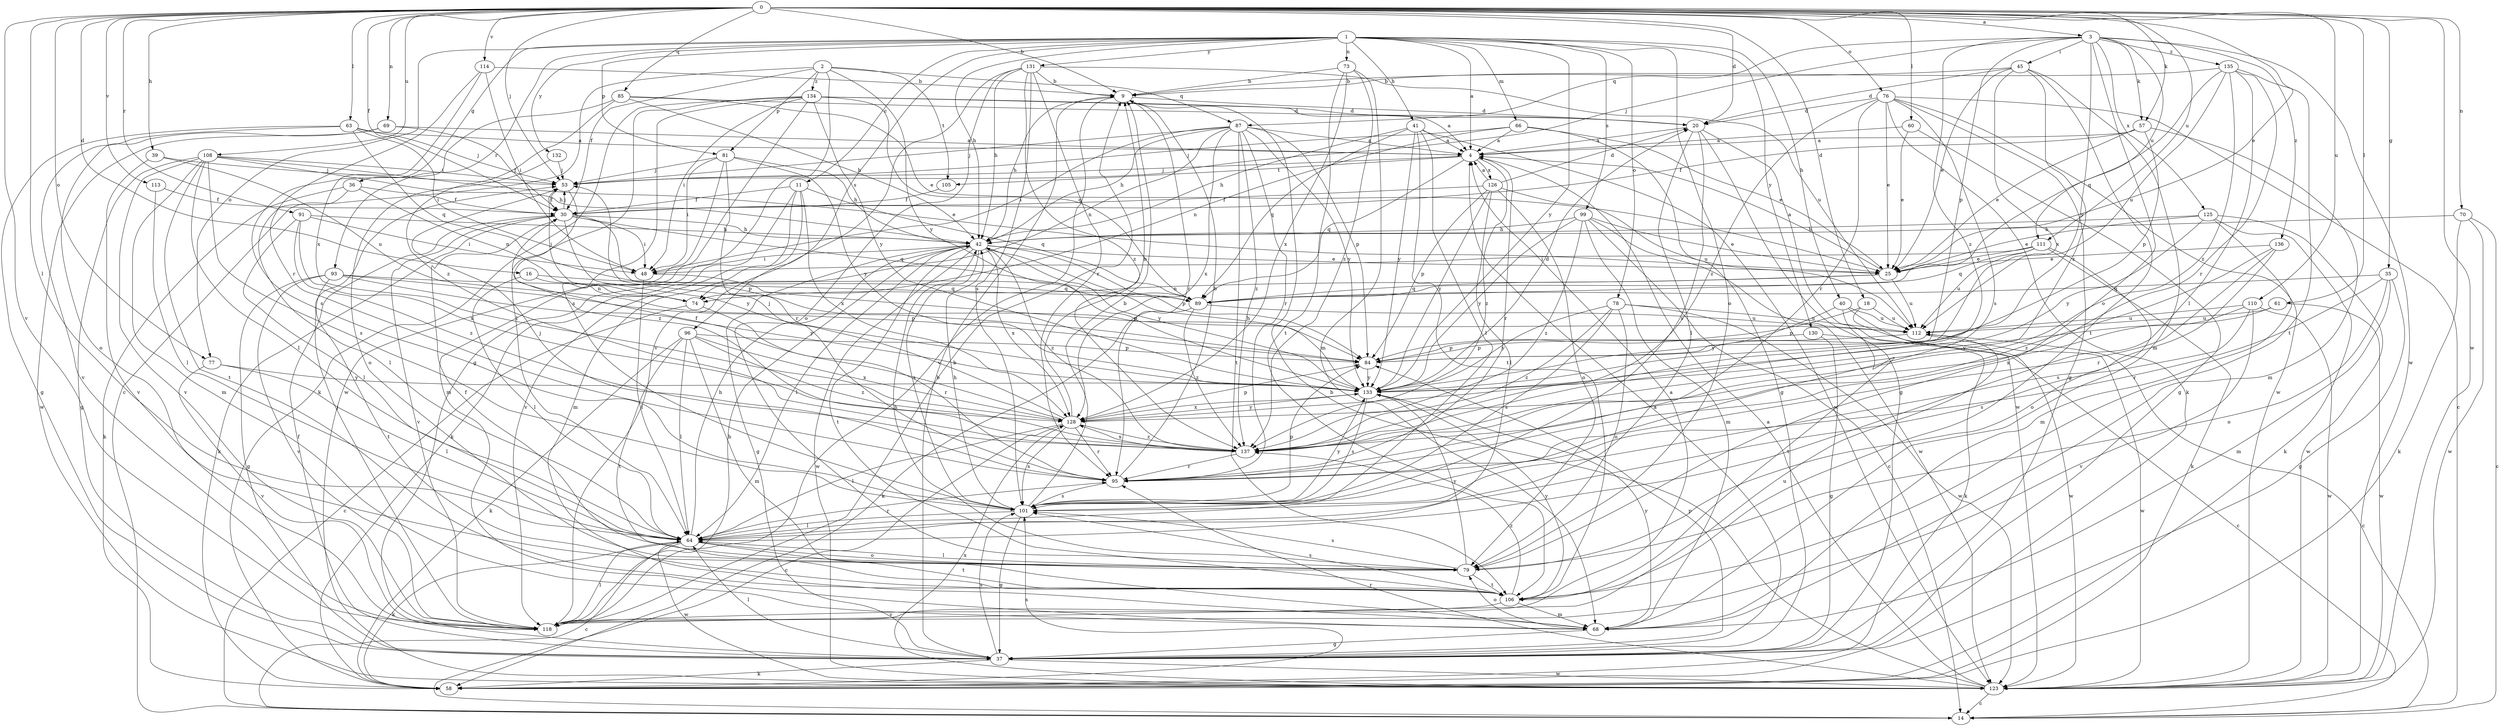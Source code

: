 strict digraph  {
0;
1;
2;
3;
4;
9;
11;
14;
16;
18;
20;
25;
30;
35;
36;
37;
39;
40;
41;
42;
45;
48;
53;
57;
58;
60;
61;
63;
64;
66;
68;
69;
70;
73;
74;
76;
77;
78;
79;
81;
84;
85;
87;
89;
91;
93;
95;
96;
99;
101;
105;
106;
108;
110;
111;
112;
113;
114;
118;
123;
125;
126;
128;
130;
131;
132;
133;
134;
135;
136;
137;
0 -> 3  [label=a];
0 -> 9  [label=b];
0 -> 16  [label=d];
0 -> 18  [label=d];
0 -> 20  [label=d];
0 -> 25  [label=e];
0 -> 30  [label=f];
0 -> 35  [label=g];
0 -> 39  [label=h];
0 -> 53  [label=j];
0 -> 57  [label=k];
0 -> 60  [label=l];
0 -> 61  [label=l];
0 -> 63  [label=l];
0 -> 64  [label=l];
0 -> 69  [label=n];
0 -> 70  [label=n];
0 -> 76  [label=o];
0 -> 77  [label=o];
0 -> 85  [label=q];
0 -> 91  [label=r];
0 -> 108  [label=u];
0 -> 110  [label=u];
0 -> 111  [label=u];
0 -> 113  [label=v];
0 -> 114  [label=v];
0 -> 118  [label=v];
0 -> 123  [label=w];
1 -> 4  [label=a];
1 -> 11  [label=c];
1 -> 36  [label=g];
1 -> 40  [label=h];
1 -> 41  [label=h];
1 -> 42  [label=h];
1 -> 66  [label=m];
1 -> 73  [label=n];
1 -> 77  [label=o];
1 -> 78  [label=o];
1 -> 79  [label=o];
1 -> 81  [label=p];
1 -> 93  [label=r];
1 -> 96  [label=s];
1 -> 99  [label=s];
1 -> 130  [label=y];
1 -> 131  [label=y];
1 -> 132  [label=y];
1 -> 133  [label=y];
2 -> 14  [label=c];
2 -> 30  [label=f];
2 -> 37  [label=g];
2 -> 81  [label=p];
2 -> 87  [label=q];
2 -> 105  [label=t];
2 -> 133  [label=y];
2 -> 134  [label=z];
3 -> 45  [label=i];
3 -> 53  [label=j];
3 -> 57  [label=k];
3 -> 79  [label=o];
3 -> 84  [label=p];
3 -> 87  [label=q];
3 -> 111  [label=u];
3 -> 123  [label=w];
3 -> 125  [label=x];
3 -> 133  [label=y];
3 -> 135  [label=z];
3 -> 136  [label=z];
3 -> 137  [label=z];
4 -> 53  [label=j];
4 -> 89  [label=q];
4 -> 95  [label=r];
4 -> 105  [label=t];
4 -> 126  [label=x];
4 -> 137  [label=z];
9 -> 20  [label=d];
9 -> 42  [label=h];
9 -> 95  [label=r];
9 -> 118  [label=v];
11 -> 30  [label=f];
11 -> 58  [label=k];
11 -> 68  [label=m];
11 -> 89  [label=q];
11 -> 118  [label=v];
11 -> 128  [label=x];
16 -> 64  [label=l];
16 -> 74  [label=n];
16 -> 89  [label=q];
18 -> 58  [label=k];
18 -> 84  [label=p];
18 -> 112  [label=u];
20 -> 4  [label=a];
20 -> 37  [label=g];
20 -> 64  [label=l];
20 -> 101  [label=s];
20 -> 123  [label=w];
25 -> 4  [label=a];
25 -> 74  [label=n];
25 -> 89  [label=q];
25 -> 112  [label=u];
30 -> 42  [label=h];
30 -> 48  [label=i];
30 -> 53  [label=j];
30 -> 58  [label=k];
30 -> 84  [label=p];
30 -> 89  [label=q];
30 -> 118  [label=v];
30 -> 133  [label=y];
35 -> 37  [label=g];
35 -> 68  [label=m];
35 -> 79  [label=o];
35 -> 89  [label=q];
35 -> 95  [label=r];
36 -> 30  [label=f];
36 -> 58  [label=k];
36 -> 64  [label=l];
36 -> 74  [label=n];
37 -> 4  [label=a];
37 -> 9  [label=b];
37 -> 30  [label=f];
37 -> 58  [label=k];
37 -> 64  [label=l];
37 -> 84  [label=p];
37 -> 101  [label=s];
37 -> 123  [label=w];
39 -> 53  [label=j];
39 -> 112  [label=u];
39 -> 118  [label=v];
40 -> 106  [label=t];
40 -> 112  [label=u];
40 -> 123  [label=w];
40 -> 133  [label=y];
41 -> 4  [label=a];
41 -> 42  [label=h];
41 -> 64  [label=l];
41 -> 89  [label=q];
41 -> 106  [label=t];
41 -> 123  [label=w];
41 -> 133  [label=y];
42 -> 25  [label=e];
42 -> 37  [label=g];
42 -> 48  [label=i];
42 -> 64  [label=l];
42 -> 84  [label=p];
42 -> 101  [label=s];
42 -> 106  [label=t];
42 -> 123  [label=w];
42 -> 128  [label=x];
42 -> 133  [label=y];
42 -> 137  [label=z];
45 -> 9  [label=b];
45 -> 20  [label=d];
45 -> 25  [label=e];
45 -> 68  [label=m];
45 -> 106  [label=t];
45 -> 128  [label=x];
45 -> 137  [label=z];
48 -> 64  [label=l];
48 -> 84  [label=p];
53 -> 30  [label=f];
53 -> 137  [label=z];
57 -> 4  [label=a];
57 -> 25  [label=e];
57 -> 30  [label=f];
57 -> 68  [label=m];
57 -> 84  [label=p];
58 -> 101  [label=s];
60 -> 4  [label=a];
60 -> 25  [label=e];
60 -> 37  [label=g];
61 -> 112  [label=u];
61 -> 123  [label=w];
61 -> 128  [label=x];
63 -> 4  [label=a];
63 -> 37  [label=g];
63 -> 48  [label=i];
63 -> 53  [label=j];
63 -> 89  [label=q];
63 -> 118  [label=v];
64 -> 14  [label=c];
64 -> 42  [label=h];
64 -> 58  [label=k];
64 -> 79  [label=o];
64 -> 95  [label=r];
64 -> 106  [label=t];
64 -> 123  [label=w];
66 -> 4  [label=a];
66 -> 25  [label=e];
66 -> 37  [label=g];
66 -> 53  [label=j];
66 -> 74  [label=n];
68 -> 37  [label=g];
68 -> 79  [label=o];
68 -> 133  [label=y];
69 -> 4  [label=a];
69 -> 30  [label=f];
69 -> 79  [label=o];
69 -> 123  [label=w];
70 -> 14  [label=c];
70 -> 42  [label=h];
70 -> 58  [label=k];
70 -> 123  [label=w];
73 -> 9  [label=b];
73 -> 68  [label=m];
73 -> 106  [label=t];
73 -> 128  [label=x];
73 -> 137  [label=z];
74 -> 14  [label=c];
74 -> 53  [label=j];
74 -> 95  [label=r];
76 -> 14  [label=c];
76 -> 20  [label=d];
76 -> 25  [label=e];
76 -> 37  [label=g];
76 -> 58  [label=k];
76 -> 95  [label=r];
76 -> 101  [label=s];
76 -> 123  [label=w];
76 -> 137  [label=z];
77 -> 64  [label=l];
77 -> 118  [label=v];
77 -> 133  [label=y];
78 -> 79  [label=o];
78 -> 101  [label=s];
78 -> 112  [label=u];
78 -> 123  [label=w];
78 -> 133  [label=y];
78 -> 137  [label=z];
79 -> 30  [label=f];
79 -> 42  [label=h];
79 -> 64  [label=l];
79 -> 101  [label=s];
79 -> 106  [label=t];
79 -> 133  [label=y];
81 -> 42  [label=h];
81 -> 48  [label=i];
81 -> 53  [label=j];
81 -> 68  [label=m];
81 -> 95  [label=r];
81 -> 133  [label=y];
84 -> 133  [label=y];
85 -> 20  [label=d];
85 -> 25  [label=e];
85 -> 42  [label=h];
85 -> 101  [label=s];
85 -> 137  [label=z];
87 -> 4  [label=a];
87 -> 42  [label=h];
87 -> 48  [label=i];
87 -> 53  [label=j];
87 -> 74  [label=n];
87 -> 84  [label=p];
87 -> 95  [label=r];
87 -> 106  [label=t];
87 -> 128  [label=x];
87 -> 133  [label=y];
87 -> 137  [label=z];
89 -> 58  [label=k];
89 -> 112  [label=u];
89 -> 137  [label=z];
91 -> 42  [label=h];
91 -> 48  [label=i];
91 -> 64  [label=l];
91 -> 128  [label=x];
91 -> 137  [label=z];
93 -> 37  [label=g];
93 -> 84  [label=p];
93 -> 89  [label=q];
93 -> 106  [label=t];
93 -> 118  [label=v];
93 -> 133  [label=y];
95 -> 9  [label=b];
95 -> 53  [label=j];
95 -> 101  [label=s];
96 -> 58  [label=k];
96 -> 64  [label=l];
96 -> 68  [label=m];
96 -> 84  [label=p];
96 -> 106  [label=t];
96 -> 128  [label=x];
96 -> 137  [label=z];
99 -> 14  [label=c];
99 -> 25  [label=e];
99 -> 42  [label=h];
99 -> 68  [label=m];
99 -> 123  [label=w];
99 -> 133  [label=y];
99 -> 137  [label=z];
101 -> 9  [label=b];
101 -> 37  [label=g];
101 -> 42  [label=h];
101 -> 64  [label=l];
101 -> 84  [label=p];
101 -> 133  [label=y];
105 -> 30  [label=f];
106 -> 68  [label=m];
106 -> 101  [label=s];
106 -> 118  [label=v];
106 -> 133  [label=y];
106 -> 137  [label=z];
108 -> 25  [label=e];
108 -> 37  [label=g];
108 -> 42  [label=h];
108 -> 53  [label=j];
108 -> 64  [label=l];
108 -> 68  [label=m];
108 -> 101  [label=s];
108 -> 106  [label=t];
108 -> 118  [label=v];
110 -> 101  [label=s];
110 -> 112  [label=u];
110 -> 118  [label=v];
110 -> 123  [label=w];
110 -> 133  [label=y];
111 -> 25  [label=e];
111 -> 48  [label=i];
111 -> 58  [label=k];
111 -> 79  [label=o];
111 -> 89  [label=q];
111 -> 112  [label=u];
112 -> 14  [label=c];
112 -> 84  [label=p];
112 -> 123  [label=w];
113 -> 30  [label=f];
113 -> 64  [label=l];
114 -> 9  [label=b];
114 -> 48  [label=i];
114 -> 95  [label=r];
114 -> 128  [label=x];
118 -> 4  [label=a];
118 -> 9  [label=b];
118 -> 42  [label=h];
118 -> 53  [label=j];
118 -> 64  [label=l];
118 -> 112  [label=u];
123 -> 4  [label=a];
123 -> 9  [label=b];
123 -> 14  [label=c];
123 -> 95  [label=r];
123 -> 128  [label=x];
125 -> 25  [label=e];
125 -> 42  [label=h];
125 -> 58  [label=k];
125 -> 68  [label=m];
125 -> 123  [label=w];
125 -> 133  [label=y];
126 -> 4  [label=a];
126 -> 20  [label=d];
126 -> 30  [label=f];
126 -> 64  [label=l];
126 -> 79  [label=o];
126 -> 84  [label=p];
126 -> 112  [label=u];
126 -> 133  [label=y];
128 -> 9  [label=b];
128 -> 14  [label=c];
128 -> 30  [label=f];
128 -> 53  [label=j];
128 -> 64  [label=l];
128 -> 84  [label=p];
128 -> 95  [label=r];
128 -> 101  [label=s];
128 -> 133  [label=y];
128 -> 137  [label=z];
130 -> 14  [label=c];
130 -> 37  [label=g];
130 -> 84  [label=p];
131 -> 9  [label=b];
131 -> 42  [label=h];
131 -> 79  [label=o];
131 -> 95  [label=r];
131 -> 101  [label=s];
131 -> 112  [label=u];
131 -> 118  [label=v];
131 -> 137  [label=z];
132 -> 53  [label=j];
132 -> 79  [label=o];
133 -> 20  [label=d];
133 -> 42  [label=h];
133 -> 101  [label=s];
133 -> 128  [label=x];
134 -> 4  [label=a];
134 -> 20  [label=d];
134 -> 48  [label=i];
134 -> 58  [label=k];
134 -> 64  [label=l];
134 -> 89  [label=q];
134 -> 101  [label=s];
134 -> 123  [label=w];
134 -> 133  [label=y];
135 -> 9  [label=b];
135 -> 64  [label=l];
135 -> 89  [label=q];
135 -> 95  [label=r];
135 -> 106  [label=t];
135 -> 112  [label=u];
135 -> 137  [label=z];
136 -> 25  [label=e];
136 -> 95  [label=r];
136 -> 101  [label=s];
136 -> 137  [label=z];
137 -> 95  [label=r];
137 -> 128  [label=x];
}
